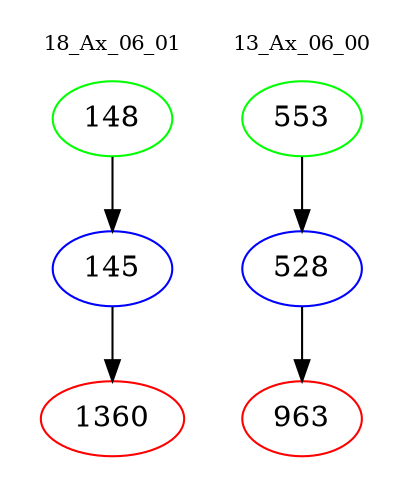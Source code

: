 digraph{
subgraph cluster_0 {
color = white
label = "18_Ax_06_01";
fontsize=10;
T0_148 [label="148", color="green"]
T0_148 -> T0_145 [color="black"]
T0_145 [label="145", color="blue"]
T0_145 -> T0_1360 [color="black"]
T0_1360 [label="1360", color="red"]
}
subgraph cluster_1 {
color = white
label = "13_Ax_06_00";
fontsize=10;
T1_553 [label="553", color="green"]
T1_553 -> T1_528 [color="black"]
T1_528 [label="528", color="blue"]
T1_528 -> T1_963 [color="black"]
T1_963 [label="963", color="red"]
}
}
